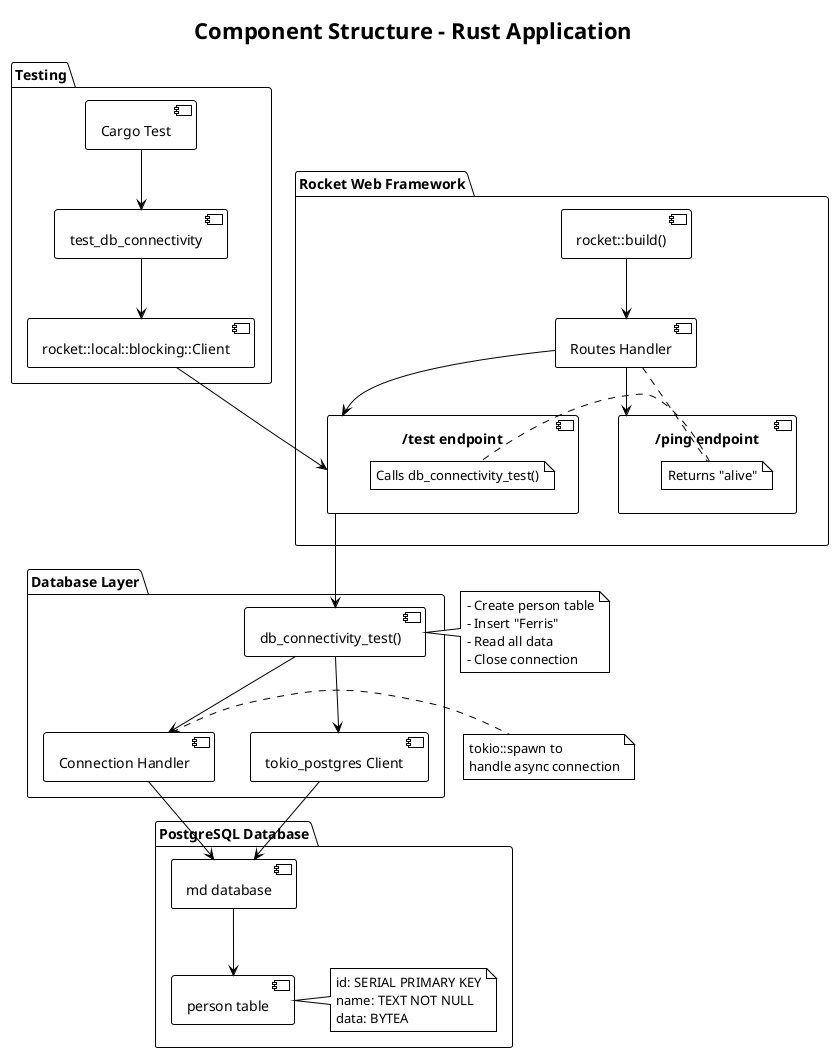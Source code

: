 @startuml components
!theme plain
title Component Structure - Rust Application

package "Rocket Web Framework" {
    [rocket::build()] as RocketBuilder
    [Routes Handler] as Routes
    component "/ping endpoint" as PingEndpoint {
        note right: Returns "alive"
    }
    component "/test endpoint" as TestEndpoint {
        note right: Calls db_connectivity_test()
    }
}

package "Database Layer" {
    [db_connectivity_test()] as DBTest
    [tokio_postgres Client] as PGClient
    [Connection Handler] as ConnHandler
}

package "PostgreSQL Database" {
    component "md database" as MDDB
    component "person table" as PersonTable
    note right of PersonTable : id: SERIAL PRIMARY KEY\nname: TEXT NOT NULL\ndata: BYTEA
}

package "Testing" {
    [Cargo Test] as CargoTest
    [test_db_connectivity] as DBTestFunc
    [rocket::local::blocking::Client] as TestClient
}

' Relations
RocketBuilder --> Routes
Routes --> PingEndpoint
Routes --> TestEndpoint
TestEndpoint --> DBTest
DBTest --> PGClient
DBTest --> ConnHandler
PGClient --> MDDB
ConnHandler --> MDDB
MDDB --> PersonTable

' Test relations
CargoTest --> DBTestFunc
DBTestFunc --> TestClient
TestClient --> TestEndpoint

' Notes
note right of DBTest : - Create person table\n- Insert "Ferris"\n- Read all data\n- Close connection
note right of ConnHandler : tokio::spawn to\nhandle async connection

@enduml
